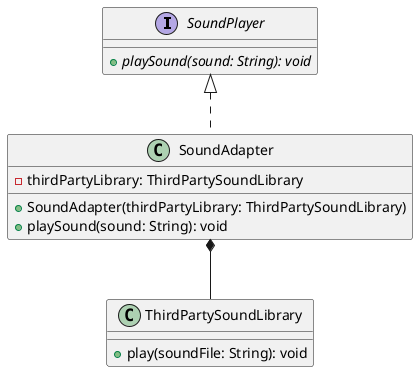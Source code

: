 @startuml
hide footbox

interface SoundPlayer {
    {abstract} +playSound(sound: String): void
}

class ThirdPartySoundLibrary {
    +play(soundFile: String): void
}

class SoundAdapter {
    -thirdPartyLibrary: ThirdPartySoundLibrary
    +SoundAdapter(thirdPartyLibrary: ThirdPartySoundLibrary)
    +playSound(sound: String): void
}

SoundPlayer <|.. SoundAdapter
SoundAdapter *-- ThirdPartySoundLibrary

@enduml

